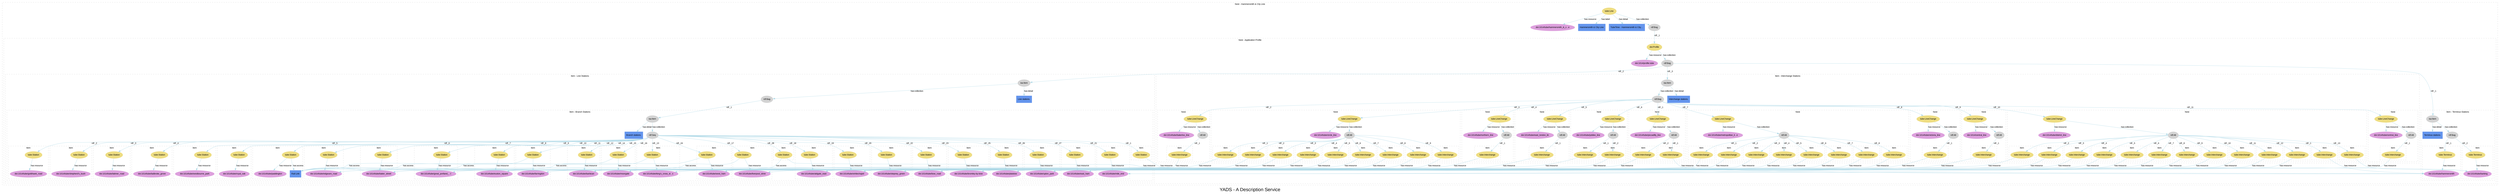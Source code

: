 
digraph yads { 



graph [

  fontname=arial, fontsize=24

  label="YADS - A Description Service"

];

node [

  fontname=arial, fontsize=11, fontcolor=black,

  style=filled, color=cornflowerblue,

];

edge [

  fontname=arial, fontsize=11, fontcolor=black,

  style=filled, color=lightblue,

];

rankdir=TB;



subgraph cluster_1 {



  style=dashed; color=lightgrey;

  fontname=arial; fontsize=11;

  fontcolor="black"; label="Nest - Hammersmith &amp; City Line";



  ":_1" [label="tube:Line", color=lightgoldenrod];

  ":_1" -> "doi:1014/tube/hammersmith_&amp;_c...e" [label="has:resource", URL="http://www2.elsevier.co.uk/~tony/1014/yads-schema-2002-04-03#resource"];



  ":_1" -> "node_2" [label="has:label", URL="http://www2.elsevier.co.uk/~tony/1014/yads-schema-2002-04-03#label"];

  ":_1" -> "node_3" [label="has:detail", URL="http://www2.elsevier.co.uk/~tony/1014/yads-schema-2002-04-03#detail"];

  ":_1" -> ":_2" [label="has:collection", URL="http://www2.elsevier.co.uk/~tony/1014/yads-schema-2002-04-03#collection"];

  ":_2" [label="rdf:Bag", color=lightgrey];

  "doi:1014/tube/hammersmith_&amp;_c...e" [color=plum, URL="http://dx.doi.org/1014/tube/hammersmith_&amp;_city_line"];

  "node_2" [shape=box, label="Hammersmith &amp; City Line"];

  "node_3" [shape=box, label="TubeTime - Hammersmith &amp; City...."];

  ":_2" [label="rdf:Bag", color=lightgrey, URL="http://www.w3.org/1999/02/22-rdf-syntax-ns#Bag"];

  ":_2" -> ":_3" [label="rdf:_1", URL="http://www.w3.org/1999/02/22-rdf-syntax-ns#_1"];

":_3" [label="isa:Nest"]



subgraph cluster_3 {



  style=dashed; color=lightgrey;

  fontname=arial; fontsize=11;

  fontcolor="black"; label="Nest - Application Profile";



  ":_3" [label="doi:Profile", color=lightgoldenrod];

  ":_3" -> "doi:1014/profile.tube" [label="has:resource", URL="http://www2.elsevier.co.uk/~tony/1014/yads-schema-2002-04-03#resource"];



  ":_3" -> ":_4" [label="has:collection", URL="http://www2.elsevier.co.uk/~tony/1014/yads-schema-2002-04-03#collection"];

  ":_4" [label="rdf:Bag", color=lightgrey];

  "doi:1014/profile.tube" [color=plum, URL="http://dx.doi.org/1014/profile.tube"];

  ":_4" [label="rdf:Bag", color=lightgrey, URL="http://www.w3.org/1999/02/22-rdf-syntax-ns#Bag"];

  ":_4" -> ":_5" [label="rdf:_1", URL="http://www.w3.org/1999/02/22-rdf-syntax-ns#_1"];

":_5" [label="isa:Item"]

  ":_4" -> ":_9" [label="rdf:_2", URL="http://www.w3.org/1999/02/22-rdf-syntax-ns#_2"];

":_9" [label="isa:Item"]

  ":_4" -> ":_41" [label="rdf:_3", URL="http://www.w3.org/1999/02/22-rdf-syntax-ns#_3"];

":_41" [label="isa:Item"]



subgraph cluster_5 {



  style=dashed; color=lightgrey;

  fontname=arial; fontsize=11;

  fontcolor="black"; label="Item - Terminus Stations";



  ":_5" [label="isa:Item", color=lightgrey, URL="http://www2.elsevier.co.uk/~tony/1014/yads-schema-2002-04-03#Item"];

  ":_5" -> "node_5" [label="has:detail", URL="http://www2.elsevier.co.uk/~tony/1014/yads-schema-2002-04-03#detail"];

  ":_5" -> ":_6" [label="has:collection", URL="http://www2.elsevier.co.uk/~tony/1014/yads-schema-2002-04-03#collection"];

  ":_6" [label="rdf:Bag", color=lightgrey];

  "node_5" [shape=box, label="Terminus stations."];

  ":_6" [label="rdf:Bag", color=lightgrey, URL="http://www.w3.org/1999/02/22-rdf-syntax-ns#Bag"];

  ":_6" -> ":_7" [label="rdf:_1", URL="http://www.w3.org/1999/02/22-rdf-syntax-ns#_1"];

":_7" [label="isa:Item"]

  ":_6" -> ":_8" [label="rdf:_2", URL="http://www.w3.org/1999/02/22-rdf-syntax-ns#_2"];

":_8" [label="isa:Item"]



subgraph cluster_7 {



  style=dashed; color=lightgrey;

  fontname=arial; fontsize=11;

  fontcolor="black"; label="Item";



  ":_7" [label="tube:Terminus", color=lightgoldenrod];

  ":_7" -> "doi:1014/tube/hammersmith" [label="has:resource", URL="http://www2.elsevier.co.uk/~tony/1014/yads-schema-2002-04-03#resource"];



  "doi:1014/tube/hammersmith" [color=plum, URL="http://dx.doi.org/1014/tube/hammersmith"];

}



subgraph cluster_8 {



  style=dashed; color=lightgrey;

  fontname=arial; fontsize=11;

  fontcolor="black"; label="Item";



  ":_8" [label="tube:Terminus", color=lightgoldenrod];

  ":_8" -> "doi:1014/tube/barking" [label="has:resource", URL="http://www2.elsevier.co.uk/~tony/1014/yads-schema-2002-04-03#resource"];



  "doi:1014/tube/barking" [color=plum, URL="http://dx.doi.org/1014/tube/barking"];

}



}



subgraph cluster_9 {



  style=dashed; color=lightgrey;

  fontname=arial; fontsize=11;

  fontcolor="black"; label="Item - Line Stations";



  ":_9" [label="isa:Item", color=lightgrey, URL="http://www2.elsevier.co.uk/~tony/1014/yads-schema-2002-04-03#Item"];

  ":_9" -> "node_8" [label="has:detail", URL="http://www2.elsevier.co.uk/~tony/1014/yads-schema-2002-04-03#detail"];

  ":_9" -> ":_10" [label="has:collection", URL="http://www2.elsevier.co.uk/~tony/1014/yads-schema-2002-04-03#collection"];

  ":_10" [label="rdf:Bag", color=lightgrey];

  "node_8" [shape=box, label="Line stations."];

  ":_10" [label="rdf:Bag", color=lightgrey, URL="http://www.w3.org/1999/02/22-rdf-syntax-ns#Bag"];

  ":_10" -> ":_11" [label="rdf:_1", URL="http://www.w3.org/1999/02/22-rdf-syntax-ns#_1"];

":_11" [label="isa:Item"]



subgraph cluster_11 {



  style=dashed; color=lightgrey;

  fontname=arial; fontsize=11;

  fontcolor="black"; label="Item - Branch Stations";



  ":_11" [label="isa:Item", color=lightgrey, URL="http://www2.elsevier.co.uk/~tony/1014/yads-schema-2002-04-03#Item"];

  ":_11" -> "node_9" [label="has:detail", URL="http://www2.elsevier.co.uk/~tony/1014/yads-schema-2002-04-03#detail"];

  ":_11" -> ":_12" [label="has:collection", URL="http://www2.elsevier.co.uk/~tony/1014/yads-schema-2002-04-03#collection"];

  ":_12" [label="rdf:Seq", color=lightgrey];

  "node_9" [shape=box, label="Branch stations."];

  ":_12" [label="rdf:Seq", color=lightgrey, URL="http://www.w3.org/1999/02/22-rdf-syntax-ns#Seq"];

  ":_12" -> ":_13" [label="rdf:_1", URL="http://www.w3.org/1999/02/22-rdf-syntax-ns#_1"];

":_13" [label="isa:Item"]

  ":_12" -> ":_14" [label="rdf:_2", URL="http://www.w3.org/1999/02/22-rdf-syntax-ns#_2"];

":_14" [label="isa:Item"]

  ":_12" -> ":_15" [label="rdf:_3", URL="http://www.w3.org/1999/02/22-rdf-syntax-ns#_3"];

":_15" [label="isa:Item"]

  ":_12" -> ":_16" [label="rdf:_4", URL="http://www.w3.org/1999/02/22-rdf-syntax-ns#_4"];

":_16" [label="isa:Item"]

  ":_12" -> ":_17" [label="rdf:_5", URL="http://www.w3.org/1999/02/22-rdf-syntax-ns#_5"];

":_17" [label="isa:Item"]

  ":_12" -> ":_18" [label="rdf:_6", URL="http://www.w3.org/1999/02/22-rdf-syntax-ns#_6"];

":_18" [label="isa:Item"]

  ":_12" -> ":_19" [label="rdf:_7", URL="http://www.w3.org/1999/02/22-rdf-syntax-ns#_7"];

":_19" [label="isa:Item"]

  ":_12" -> ":_20" [label="rdf:_8", URL="http://www.w3.org/1999/02/22-rdf-syntax-ns#_8"];

":_20" [label="isa:Item"]

  ":_12" -> ":_21" [label="rdf:_9", URL="http://www.w3.org/1999/02/22-rdf-syntax-ns#_9"];

":_21" [label="isa:Item"]

  ":_12" -> ":_22" [label="rdf:_10", URL="http://www.w3.org/1999/02/22-rdf-syntax-ns#_10"];

":_22" [label="isa:Item"]

  ":_12" -> ":_23" [label="rdf:_11", URL="http://www.w3.org/1999/02/22-rdf-syntax-ns#_11"];

":_23" [label="isa:Item"]

  ":_12" -> ":_24" [label="rdf:_12", URL="http://www.w3.org/1999/02/22-rdf-syntax-ns#_12"];

":_24" [label="isa:Item"]

  ":_12" -> ":_25" [label="rdf:_13", URL="http://www.w3.org/1999/02/22-rdf-syntax-ns#_13"];

":_25" [label="isa:Item"]

  ":_12" -> ":_26" [label="rdf:_14", URL="http://www.w3.org/1999/02/22-rdf-syntax-ns#_14"];

":_26" [label="isa:Item"]

  ":_12" -> ":_27" [label="rdf:_15", URL="http://www.w3.org/1999/02/22-rdf-syntax-ns#_15"];

":_27" [label="isa:Item"]

  ":_12" -> ":_28" [label="rdf:_16", URL="http://www.w3.org/1999/02/22-rdf-syntax-ns#_16"];

":_28" [label="isa:Item"]

  ":_12" -> ":_29" [label="rdf:_17", URL="http://www.w3.org/1999/02/22-rdf-syntax-ns#_17"];

":_29" [label="isa:Item"]

  ":_12" -> ":_30" [label="rdf:_18", URL="http://www.w3.org/1999/02/22-rdf-syntax-ns#_18"];

":_30" [label="isa:Item"]

  ":_12" -> ":_31" [label="rdf:_19", URL="http://www.w3.org/1999/02/22-rdf-syntax-ns#_19"];

":_31" [label="isa:Item"]

  ":_12" -> ":_32" [label="rdf:_20", URL="http://www.w3.org/1999/02/22-rdf-syntax-ns#_20"];

":_32" [label="isa:Item"]

  ":_12" -> ":_33" [label="rdf:_21", URL="http://www.w3.org/1999/02/22-rdf-syntax-ns#_21"];

":_33" [label="isa:Item"]

  ":_12" -> ":_34" [label="rdf:_22", URL="http://www.w3.org/1999/02/22-rdf-syntax-ns#_22"];

":_34" [label="isa:Item"]

  ":_12" -> ":_35" [label="rdf:_23", URL="http://www.w3.org/1999/02/22-rdf-syntax-ns#_23"];

":_35" [label="isa:Item"]

  ":_12" -> ":_36" [label="rdf:_24", URL="http://www.w3.org/1999/02/22-rdf-syntax-ns#_24"];

":_36" [label="isa:Item"]

  ":_12" -> ":_37" [label="rdf:_25", URL="http://www.w3.org/1999/02/22-rdf-syntax-ns#_25"];

":_37" [label="isa:Item"]

  ":_12" -> ":_38" [label="rdf:_26", URL="http://www.w3.org/1999/02/22-rdf-syntax-ns#_26"];

":_38" [label="isa:Item"]

  ":_12" -> ":_39" [label="rdf:_27", URL="http://www.w3.org/1999/02/22-rdf-syntax-ns#_27"];

":_39" [label="isa:Item"]

  ":_12" -> ":_40" [label="rdf:_28", URL="http://www.w3.org/1999/02/22-rdf-syntax-ns#_28"];

":_40" [label="isa:Item"]



subgraph cluster_13 {



  style=dashed; color=lightgrey;

  fontname=arial; fontsize=11;

  fontcolor="black"; label="Item";



  ":_13" [label="tube:Station", color=lightgoldenrod];

  ":_13" -> "doi:1014/tube/hammersmith" [label="has:resource", URL="http://www2.elsevier.co.uk/~tony/1014/yads-schema-2002-04-03#resource"];



  "doi:1014/tube/hammersmith" [color=plum, URL="http://dx.doi.org/1014/tube/hammersmith"];

}



subgraph cluster_14 {



  style=dashed; color=lightgrey;

  fontname=arial; fontsize=11;

  fontcolor="black"; label="Item";



  ":_14" [label="tube:Station", color=lightgoldenrod];

  ":_14" -> "doi:1014/tube/goldhawk_road" [label="has:resource", URL="http://www2.elsevier.co.uk/~tony/1014/yads-schema-2002-04-03#resource"];



  "doi:1014/tube/goldhawk_road" [color=plum, URL="http://dx.doi.org/1014/tube/goldhawk_road"];

}



subgraph cluster_15 {



  style=dashed; color=lightgrey;

  fontname=arial; fontsize=11;

  fontcolor="black"; label="Item";



  ":_15" [label="tube:Station", color=lightgoldenrod];

  ":_15" -> "doi:1014/tube/shepherd's_bush" [label="has:resource", URL="http://www2.elsevier.co.uk/~tony/1014/yads-schema-2002-04-03#resource"];



  "doi:1014/tube/shepherd's_bush" [color=plum, URL="http://dx.doi.org/1014/tube/shepherd's_bush"];

}



subgraph cluster_16 {



  style=dashed; color=lightgrey;

  fontname=arial; fontsize=11;

  fontcolor="black"; label="Item";



  ":_16" [label="tube:Station", color=lightgoldenrod];

  ":_16" -> "doi:1014/tube/latimer_road" [label="has:resource", URL="http://www2.elsevier.co.uk/~tony/1014/yads-schema-2002-04-03#resource"];



  "doi:1014/tube/latimer_road" [color=plum, URL="http://dx.doi.org/1014/tube/latimer_road"];

}



subgraph cluster_17 {



  style=dashed; color=lightgrey;

  fontname=arial; fontsize=11;

  fontcolor="black"; label="Item";



  ":_17" [label="tube:Station", color=lightgoldenrod];

  ":_17" -> "doi:1014/tube/ladbroke_grove" [label="has:resource", URL="http://www2.elsevier.co.uk/~tony/1014/yads-schema-2002-04-03#resource"];



  "doi:1014/tube/ladbroke_grove" [color=plum, URL="http://dx.doi.org/1014/tube/ladbroke_grove"];

}



subgraph cluster_18 {



  style=dashed; color=lightgrey;

  fontname=arial; fontsize=11;

  fontcolor="black"; label="Item";



  ":_18" [label="tube:Station", color=lightgoldenrod];

  ":_18" -> "doi:1014/tube/westbourne_park" [label="has:resource", URL="http://www2.elsevier.co.uk/~tony/1014/yads-schema-2002-04-03#resource"];



  "doi:1014/tube/westbourne_park" [color=plum, URL="http://dx.doi.org/1014/tube/westbourne_park"];

}



subgraph cluster_19 {



  style=dashed; color=lightgrey;

  fontname=arial; fontsize=11;

  fontcolor="black"; label="Item";



  ":_19" [label="tube:Station", color=lightgoldenrod];

  ":_19" -> "doi:1014/tube/royal_oak" [label="has:resource", URL="http://www2.elsevier.co.uk/~tony/1014/yads-schema-2002-04-03#resource"];



  "doi:1014/tube/royal_oak" [color=plum, URL="http://dx.doi.org/1014/tube/royal_oak"];

}



subgraph cluster_20 {



  style=dashed; color=lightgrey;

  fontname=arial; fontsize=11;

  fontcolor="black"; label="Item";



  ":_20" [label="tube:Station", color=lightgoldenrod];

  ":_20" -> "doi:1014/tube/paddington" [label="has:resource", URL="http://www2.elsevier.co.uk/~tony/1014/yads-schema-2002-04-03#resource"];



  ":_20" -> "node_18242629313944" [label="has:access", URL="http://www2.elsevier.co.uk/~tony/1014/yads-schema-2002-04-03#access"];

  "doi:1014/tube/paddington" [color=plum, URL="http://dx.doi.org/1014/tube/paddington"];

  "node_18242629313944" [shape=box, label="Rail Link"];

}



subgraph cluster_21 {



  style=dashed; color=lightgrey;

  fontname=arial; fontsize=11;

  fontcolor="black"; label="Item";



  ":_21" [label="tube:Station", color=lightgoldenrod];

  ":_21" -> "doi:1014/tube/edgware_road" [label="has:resource", URL="http://www2.elsevier.co.uk/~tony/1014/yads-schema-2002-04-03#resource"];



  "doi:1014/tube/edgware_road" [color=plum, URL="http://dx.doi.org/1014/tube/edgware_road"];

}



subgraph cluster_22 {



  style=dashed; color=lightgrey;

  fontname=arial; fontsize=11;

  fontcolor="black"; label="Item";



  ":_22" [label="tube:Station", color=lightgoldenrod];

  ":_22" -> "doi:1014/tube/baker_street" [label="has:resource", URL="http://www2.elsevier.co.uk/~tony/1014/yads-schema-2002-04-03#resource"];



  "doi:1014/tube/baker_street" [color=plum, URL="http://dx.doi.org/1014/tube/baker_street"];

}



subgraph cluster_23 {



  style=dashed; color=lightgrey;

  fontname=arial; fontsize=11;

  fontcolor="black"; label="Item";



  ":_23" [label="tube:Station", color=lightgoldenrod];

  ":_23" -> "doi:1014/tube/great_portland_...t" [label="has:resource", URL="http://www2.elsevier.co.uk/~tony/1014/yads-schema-2002-04-03#resource"];



  "doi:1014/tube/great_portland_...t" [color=plum, URL="http://dx.doi.org/1014/tube/great_portland_street"];

}



subgraph cluster_24 {



  style=dashed; color=lightgrey;

  fontname=arial; fontsize=11;

  fontcolor="black"; label="Item";



  ":_24" [label="tube:Station", color=lightgoldenrod];

  ":_24" -> "doi:1014/tube/euston_square" [label="has:resource", URL="http://www2.elsevier.co.uk/~tony/1014/yads-schema-2002-04-03#resource"];



  "doi:1014/tube/euston_square" [color=plum, URL="http://dx.doi.org/1014/tube/euston_square"];

}



subgraph cluster_25 {



  style=dashed; color=lightgrey;

  fontname=arial; fontsize=11;

  fontcolor="black"; label="Item";



  ":_25" [label="tube:Station", color=lightgoldenrod];

  ":_25" -> "doi:1014/tube/king's_cross_st...s" [label="has:resource", URL="http://www2.elsevier.co.uk/~tony/1014/yads-schema-2002-04-03#resource"];



  ":_25" -> "node_18242629313944" [label="has:access", URL="http://www2.elsevier.co.uk/~tony/1014/yads-schema-2002-04-03#access"];

  "doi:1014/tube/king's_cross_st...s" [color=plum, URL="http://dx.doi.org/1014/tube/king's_cross_st._pancras"];

  "node_18242629313944" [shape=box, label="Rail Link"];

}



subgraph cluster_26 {



  style=dashed; color=lightgrey;

  fontname=arial; fontsize=11;

  fontcolor="black"; label="Item";



  ":_26" [label="tube:Station", color=lightgoldenrod];

  ":_26" -> "doi:1014/tube/farringdon" [label="has:resource", URL="http://www2.elsevier.co.uk/~tony/1014/yads-schema-2002-04-03#resource"];



  ":_26" -> "node_18242629313944" [label="has:access", URL="http://www2.elsevier.co.uk/~tony/1014/yads-schema-2002-04-03#access"];

  "doi:1014/tube/farringdon" [color=plum, URL="http://dx.doi.org/1014/tube/farringdon"];

  "node_18242629313944" [shape=box, label="Rail Link"];

}



subgraph cluster_27 {



  style=dashed; color=lightgrey;

  fontname=arial; fontsize=11;

  fontcolor="black"; label="Item";



  ":_27" [label="tube:Station", color=lightgoldenrod];

  ":_27" -> "doi:1014/tube/barbican" [label="has:resource", URL="http://www2.elsevier.co.uk/~tony/1014/yads-schema-2002-04-03#resource"];



  "doi:1014/tube/barbican" [color=plum, URL="http://dx.doi.org/1014/tube/barbican"];

}



subgraph cluster_28 {



  style=dashed; color=lightgrey;

  fontname=arial; fontsize=11;

  fontcolor="black"; label="Item";



  ":_28" [label="tube:Station", color=lightgoldenrod];

  ":_28" -> "doi:1014/tube/moorgate" [label="has:resource", URL="http://www2.elsevier.co.uk/~tony/1014/yads-schema-2002-04-03#resource"];



  ":_28" -> "node_18242629313944" [label="has:access", URL="http://www2.elsevier.co.uk/~tony/1014/yads-schema-2002-04-03#access"];

  "doi:1014/tube/moorgate" [color=plum, URL="http://dx.doi.org/1014/tube/moorgate"];

  "node_18242629313944" [shape=box, label="Rail Link"];

}



subgraph cluster_29 {



  style=dashed; color=lightgrey;

  fontname=arial; fontsize=11;

  fontcolor="black"; label="Item";



  ":_29" [label="tube:Station", color=lightgoldenrod];

  ":_29" -> "doi:1014/tube/liverpool_stree" [label="has:resource", URL="http://www2.elsevier.co.uk/~tony/1014/yads-schema-2002-04-03#resource"];



  ":_29" -> "node_18242629313944" [label="has:access", URL="http://www2.elsevier.co.uk/~tony/1014/yads-schema-2002-04-03#access"];

  "doi:1014/tube/liverpool_stree" [color=plum, URL="http://dx.doi.org/1014/tube/liverpool_street"];

  "node_18242629313944" [shape=box, label="Rail Link"];

}



subgraph cluster_30 {



  style=dashed; color=lightgrey;

  fontname=arial; fontsize=11;

  fontcolor="black"; label="Item";



  ":_30" [label="tube:Station", color=lightgoldenrod];

  ":_30" -> "doi:1014/tube/aldgate_east" [label="has:resource", URL="http://www2.elsevier.co.uk/~tony/1014/yads-schema-2002-04-03#resource"];



  "doi:1014/tube/aldgate_east" [color=plum, URL="http://dx.doi.org/1014/tube/aldgate_east"];

}



subgraph cluster_31 {



  style=dashed; color=lightgrey;

  fontname=arial; fontsize=11;

  fontcolor="black"; label="Item";



  ":_31" [label="tube:Station", color=lightgoldenrod];

  ":_31" -> "doi:1014/tube/whitechapel" [label="has:resource", URL="http://www2.elsevier.co.uk/~tony/1014/yads-schema-2002-04-03#resource"];



  "doi:1014/tube/whitechapel" [color=plum, URL="http://dx.doi.org/1014/tube/whitechapel"];

}



subgraph cluster_32 {



  style=dashed; color=lightgrey;

  fontname=arial; fontsize=11;

  fontcolor="black"; label="Item";



  ":_32" [label="tube:Station", color=lightgoldenrod];

  ":_32" -> "doi:1014/tube/stepney_green" [label="has:resource", URL="http://www2.elsevier.co.uk/~tony/1014/yads-schema-2002-04-03#resource"];



  "doi:1014/tube/stepney_green" [color=plum, URL="http://dx.doi.org/1014/tube/stepney_green"];

}



subgraph cluster_33 {



  style=dashed; color=lightgrey;

  fontname=arial; fontsize=11;

  fontcolor="black"; label="Item";



  ":_33" [label="tube:Station", color=lightgoldenrod];

  ":_33" -> "doi:1014/tube/mile_end" [label="has:resource", URL="http://www2.elsevier.co.uk/~tony/1014/yads-schema-2002-04-03#resource"];



  "doi:1014/tube/mile_end" [color=plum, URL="http://dx.doi.org/1014/tube/mile_end"];

}



subgraph cluster_34 {



  style=dashed; color=lightgrey;

  fontname=arial; fontsize=11;

  fontcolor="black"; label="Item";



  ":_34" [label="tube:Station", color=lightgoldenrod];

  ":_34" -> "doi:1014/tube/bow_road" [label="has:resource", URL="http://www2.elsevier.co.uk/~tony/1014/yads-schema-2002-04-03#resource"];



  "doi:1014/tube/bow_road" [color=plum, URL="http://dx.doi.org/1014/tube/bow_road"];

}



subgraph cluster_35 {



  style=dashed; color=lightgrey;

  fontname=arial; fontsize=11;

  fontcolor="black"; label="Item";



  ":_35" [label="tube:Station", color=lightgoldenrod];

  ":_35" -> "doi:1014/tube/bromley-by-bow" [label="has:resource", URL="http://www2.elsevier.co.uk/~tony/1014/yads-schema-2002-04-03#resource"];



  "doi:1014/tube/bromley-by-bow" [color=plum, URL="http://dx.doi.org/1014/tube/bromley-by-bow"];

}



subgraph cluster_36 {



  style=dashed; color=lightgrey;

  fontname=arial; fontsize=11;

  fontcolor="black"; label="Item";



  ":_36" [label="tube:Station", color=lightgoldenrod];

  ":_36" -> "doi:1014/tube/west_ham" [label="has:resource", URL="http://www2.elsevier.co.uk/~tony/1014/yads-schema-2002-04-03#resource"];



  ":_36" -> "node_18242629313944" [label="has:access", URL="http://www2.elsevier.co.uk/~tony/1014/yads-schema-2002-04-03#access"];

  "doi:1014/tube/west_ham" [color=plum, URL="http://dx.doi.org/1014/tube/west_ham"];

  "node_18242629313944" [shape=box, label="Rail Link"];

}



subgraph cluster_37 {



  style=dashed; color=lightgrey;

  fontname=arial; fontsize=11;

  fontcolor="black"; label="Item";



  ":_37" [label="tube:Station", color=lightgoldenrod];

  ":_37" -> "doi:1014/tube/plaistow" [label="has:resource", URL="http://www2.elsevier.co.uk/~tony/1014/yads-schema-2002-04-03#resource"];



  "doi:1014/tube/plaistow" [color=plum, URL="http://dx.doi.org/1014/tube/plaistow"];

}



subgraph cluster_38 {



  style=dashed; color=lightgrey;

  fontname=arial; fontsize=11;

  fontcolor="black"; label="Item";



  ":_38" [label="tube:Station", color=lightgoldenrod];

  ":_38" -> "doi:1014/tube/upton_park" [label="has:resource", URL="http://www2.elsevier.co.uk/~tony/1014/yads-schema-2002-04-03#resource"];



  "doi:1014/tube/upton_park" [color=plum, URL="http://dx.doi.org/1014/tube/upton_park"];

}



subgraph cluster_39 {



  style=dashed; color=lightgrey;

  fontname=arial; fontsize=11;

  fontcolor="black"; label="Item";



  ":_39" [label="tube:Station", color=lightgoldenrod];

  ":_39" -> "doi:1014/tube/east_ham" [label="has:resource", URL="http://www2.elsevier.co.uk/~tony/1014/yads-schema-2002-04-03#resource"];



  "doi:1014/tube/east_ham" [color=plum, URL="http://dx.doi.org/1014/tube/east_ham"];

}



subgraph cluster_40 {



  style=dashed; color=lightgrey;

  fontname=arial; fontsize=11;

  fontcolor="black"; label="Item";



  ":_40" [label="tube:Station", color=lightgoldenrod];

  ":_40" -> "doi:1014/tube/barking" [label="has:resource", URL="http://www2.elsevier.co.uk/~tony/1014/yads-schema-2002-04-03#resource"];



  ":_40" -> "node_18242629313944" [label="has:access", URL="http://www2.elsevier.co.uk/~tony/1014/yads-schema-2002-04-03#access"];

  "doi:1014/tube/barking" [color=plum, URL="http://dx.doi.org/1014/tube/barking"];

  "node_18242629313944" [shape=box, label="Rail Link"];

}



}



}


subgraph cluster_41 {



  style=dashed; color=lightgrey;

  fontname=arial; fontsize=11;

  fontcolor="black"; label="Item - Interchange Stations";



  ":_41" [label="isa:Item", color=lightgrey, URL="http://www2.elsevier.co.uk/~tony/1014/yads-schema-2002-04-03#Item"];

  ":_41" -> "node_45" [label="has:detail", URL="http://www2.elsevier.co.uk/~tony/1014/yads-schema-2002-04-03#detail"];

  ":_41" -> ":_42" [label="has:collection", URL="http://www2.elsevier.co.uk/~tony/1014/yads-schema-2002-04-03#collection"];

  ":_42" [label="rdf:Bag", color=lightgrey];

  "node_45" [shape=box, label="Interchange stations."];

  ":_42" [label="rdf:Bag", color=lightgrey, URL="http://www.w3.org/1999/02/22-rdf-syntax-ns#Bag"];

  ":_42" -> ":_43" [label="rdf:_1", URL="http://www.w3.org/1999/02/22-rdf-syntax-ns#_1"];

":_43" [label="isa:Nest"]

  ":_42" -> ":_47" [label="rdf:_2", URL="http://www.w3.org/1999/02/22-rdf-syntax-ns#_2"];

":_47" [label="isa:Nest"]

  ":_42" -> ":_50" [label="rdf:_3", URL="http://www.w3.org/1999/02/22-rdf-syntax-ns#_3"];

":_50" [label="isa:Nest"]

  ":_42" -> ":_61" [label="rdf:_4", URL="http://www.w3.org/1999/02/22-rdf-syntax-ns#_4"];

":_61" [label="isa:Nest"]

  ":_42" -> ":_64" [label="rdf:_5", URL="http://www.w3.org/1999/02/22-rdf-syntax-ns#_5"];

":_64" [label="isa:Nest"]

  ":_42" -> ":_67" [label="rdf:_6", URL="http://www.w3.org/1999/02/22-rdf-syntax-ns#_6"];

":_67" [label="isa:Nest"]

  ":_42" -> ":_71" [label="rdf:_7", URL="http://www.w3.org/1999/02/22-rdf-syntax-ns#_7"];

":_71" [label="isa:Nest"]

  ":_42" -> ":_81" [label="rdf:_8", URL="http://www.w3.org/1999/02/22-rdf-syntax-ns#_8"];

":_81" [label="isa:Nest"]

  ":_42" -> ":_84" [label="rdf:_9", URL="http://www.w3.org/1999/02/22-rdf-syntax-ns#_9"];

":_84" [label="isa:Nest"]

  ":_42" -> ":_87" [label="rdf:_10", URL="http://www.w3.org/1999/02/22-rdf-syntax-ns#_10"];

":_87" [label="isa:Nest"]

  ":_42" -> ":_102" [label="rdf:_11", URL="http://www.w3.org/1999/02/22-rdf-syntax-ns#_11"];

":_102" [label="isa:Nest"]



subgraph cluster_43 {



  style=dashed; color=lightgrey;

  fontname=arial; fontsize=11;

  fontcolor="black"; label="Nest";



  ":_43" [label="tube:LineChange", color=lightgoldenrod];

  ":_43" -> "doi:1014/tube/piccadilly_line" [label="has:resource", URL="http://www2.elsevier.co.uk/~tony/1014/yads-schema-2002-04-03#resource"];

  ":_43" -> ":_44" [label="has:collection", URL="http://www2.elsevier.co.uk/~tony/1014/yads-schema-2002-04-03#collection"];

  ":_44" [label="rdf:Alt", color=lightgrey];



  "doi:1014/tube/piccadilly_line" [color=plum, URL="http://dx.doi.org/1014/tube/piccadilly_line"];

  ":_44" [label="rdf:Alt", color=lightgrey, URL="http://www.w3.org/1999/02/22-rdf-syntax-ns#Alt"];

  ":_44" -> ":_45" [label="rdf:_1", URL="http://www.w3.org/1999/02/22-rdf-syntax-ns#_1"];

":_45" [label="isa:Item"]

  ":_44" -> ":_46" [label="rdf:_2", URL="http://www.w3.org/1999/02/22-rdf-syntax-ns#_2"];

":_46" [label="isa:Item"]



subgraph cluster_45 {



  style=dashed; color=lightgrey;

  fontname=arial; fontsize=11;

  fontcolor="black"; label="Item";



  ":_45" [label="tube:Interchange", color=lightgoldenrod];

  ":_45" -> "doi:1014/tube/hammersmith" [label="has:resource", URL="http://www2.elsevier.co.uk/~tony/1014/yads-schema-2002-04-03#resource"];



  "doi:1014/tube/hammersmith" [color=plum, URL="http://dx.doi.org/1014/tube/hammersmith"];

}



subgraph cluster_46 {



  style=dashed; color=lightgrey;

  fontname=arial; fontsize=11;

  fontcolor="black"; label="Item";



  ":_46" [label="tube:Interchange", color=lightgoldenrod];

  ":_46" -> "doi:1014/tube/king's_cross_st...s" [label="has:resource", URL="http://www2.elsevier.co.uk/~tony/1014/yads-schema-2002-04-03#resource"];



  "doi:1014/tube/king's_cross_st...s" [color=plum, URL="http://dx.doi.org/1014/tube/king's_cross_st._pancras"];

}



}



subgraph cluster_47 {



  style=dashed; color=lightgrey;

  fontname=arial; fontsize=11;

  fontcolor="black"; label="Nest";



  ":_47" [label="tube:LineChange", color=lightgoldenrod];

  ":_47" -> "doi:1014/tube/bakerloo_line" [label="has:resource", URL="http://www2.elsevier.co.uk/~tony/1014/yads-schema-2002-04-03#resource"];

  ":_47" -> ":_48" [label="has:collection", URL="http://www2.elsevier.co.uk/~tony/1014/yads-schema-2002-04-03#collection"];

  ":_48" [label="rdf:Alt", color=lightgrey];



  "doi:1014/tube/bakerloo_line" [color=plum, URL="http://dx.doi.org/1014/tube/bakerloo_line"];

  ":_48" [label="rdf:Alt", color=lightgrey, URL="http://www.w3.org/1999/02/22-rdf-syntax-ns#Alt"];

  ":_48" -> ":_49" [label="rdf:_1", URL="http://www.w3.org/1999/02/22-rdf-syntax-ns#_1"];

":_49" [label="isa:Item"]



subgraph cluster_49 {



  style=dashed; color=lightgrey;

  fontname=arial; fontsize=11;

  fontcolor="black"; label="Item";



  ":_49" [label="tube:Interchange", color=lightgoldenrod];

  ":_49" -> "doi:1014/tube/baker_street" [label="has:resource", URL="http://www2.elsevier.co.uk/~tony/1014/yads-schema-2002-04-03#resource"];



  "doi:1014/tube/baker_street" [color=plum, URL="http://dx.doi.org/1014/tube/baker_street"];

}



}



subgraph cluster_50 {



  style=dashed; color=lightgrey;

  fontname=arial; fontsize=11;

  fontcolor="black"; label="Nest";



  ":_50" [label="tube:LineChange", color=lightgoldenrod];

  ":_50" -> "doi:1014/tube/circle_line" [label="has:resource", URL="http://www2.elsevier.co.uk/~tony/1014/yads-schema-2002-04-03#resource"];

  ":_50" -> ":_51" [label="has:collection", URL="http://www2.elsevier.co.uk/~tony/1014/yads-schema-2002-04-03#collection"];

  ":_51" [label="rdf:Alt", color=lightgrey];



  "doi:1014/tube/circle_line" [color=plum, URL="http://dx.doi.org/1014/tube/circle_line"];

  ":_51" [label="rdf:Alt", color=lightgrey, URL="http://www.w3.org/1999/02/22-rdf-syntax-ns#Alt"];

  ":_51" -> ":_52" [label="rdf:_1", URL="http://www.w3.org/1999/02/22-rdf-syntax-ns#_1"];

":_52" [label="isa:Item"]

  ":_51" -> ":_53" [label="rdf:_2", URL="http://www.w3.org/1999/02/22-rdf-syntax-ns#_2"];

":_53" [label="isa:Item"]

  ":_51" -> ":_54" [label="rdf:_3", URL="http://www.w3.org/1999/02/22-rdf-syntax-ns#_3"];

":_54" [label="isa:Item"]

  ":_51" -> ":_55" [label="rdf:_4", URL="http://www.w3.org/1999/02/22-rdf-syntax-ns#_4"];

":_55" [label="isa:Item"]

  ":_51" -> ":_56" [label="rdf:_5", URL="http://www.w3.org/1999/02/22-rdf-syntax-ns#_5"];

":_56" [label="isa:Item"]

  ":_51" -> ":_57" [label="rdf:_6", URL="http://www.w3.org/1999/02/22-rdf-syntax-ns#_6"];

":_57" [label="isa:Item"]

  ":_51" -> ":_58" [label="rdf:_7", URL="http://www.w3.org/1999/02/22-rdf-syntax-ns#_7"];

":_58" [label="isa:Item"]

  ":_51" -> ":_59" [label="rdf:_8", URL="http://www.w3.org/1999/02/22-rdf-syntax-ns#_8"];

":_59" [label="isa:Item"]

  ":_51" -> ":_60" [label="rdf:_9", URL="http://www.w3.org/1999/02/22-rdf-syntax-ns#_9"];

":_60" [label="isa:Item"]



subgraph cluster_52 {



  style=dashed; color=lightgrey;

  fontname=arial; fontsize=11;

  fontcolor="black"; label="Item";



  ":_52" [label="tube:Interchange", color=lightgoldenrod];

  ":_52" -> "doi:1014/tube/edgware_road" [label="has:resource", URL="http://www2.elsevier.co.uk/~tony/1014/yads-schema-2002-04-03#resource"];



  "doi:1014/tube/edgware_road" [color=plum, URL="http://dx.doi.org/1014/tube/edgware_road"];

}



subgraph cluster_53 {



  style=dashed; color=lightgrey;

  fontname=arial; fontsize=11;

  fontcolor="black"; label="Item";



  ":_53" [label="tube:Interchange", color=lightgoldenrod];

  ":_53" -> "doi:1014/tube/baker_street" [label="has:resource", URL="http://www2.elsevier.co.uk/~tony/1014/yads-schema-2002-04-03#resource"];



  "doi:1014/tube/baker_street" [color=plum, URL="http://dx.doi.org/1014/tube/baker_street"];

}



subgraph cluster_54 {



  style=dashed; color=lightgrey;

  fontname=arial; fontsize=11;

  fontcolor="black"; label="Item";



  ":_54" [label="tube:Interchange", color=lightgoldenrod];

  ":_54" -> "doi:1014/tube/great_portland_...t" [label="has:resource", URL="http://www2.elsevier.co.uk/~tony/1014/yads-schema-2002-04-03#resource"];



  "doi:1014/tube/great_portland_...t" [color=plum, URL="http://dx.doi.org/1014/tube/great_portland_street"];

}



subgraph cluster_55 {



  style=dashed; color=lightgrey;

  fontname=arial; fontsize=11;

  fontcolor="black"; label="Item";



  ":_55" [label="tube:Interchange", color=lightgoldenrod];

  ":_55" -> "doi:1014/tube/euston_square" [label="has:resource", URL="http://www2.elsevier.co.uk/~tony/1014/yads-schema-2002-04-03#resource"];



  "doi:1014/tube/euston_square" [color=plum, URL="http://dx.doi.org/1014/tube/euston_square"];

}



subgraph cluster_56 {



  style=dashed; color=lightgrey;

  fontname=arial; fontsize=11;

  fontcolor="black"; label="Item";



  ":_56" [label="tube:Interchange", color=lightgoldenrod];

  ":_56" -> "doi:1014/tube/king's_cross_st...s" [label="has:resource", URL="http://www2.elsevier.co.uk/~tony/1014/yads-schema-2002-04-03#resource"];



  "doi:1014/tube/king's_cross_st...s" [color=plum, URL="http://dx.doi.org/1014/tube/king's_cross_st._pancras"];

}



subgraph cluster_57 {



  style=dashed; color=lightgrey;

  fontname=arial; fontsize=11;

  fontcolor="black"; label="Item";



  ":_57" [label="tube:Interchange", color=lightgoldenrod];

  ":_57" -> "doi:1014/tube/farringdon" [label="has:resource", URL="http://www2.elsevier.co.uk/~tony/1014/yads-schema-2002-04-03#resource"];



  "doi:1014/tube/farringdon" [color=plum, URL="http://dx.doi.org/1014/tube/farringdon"];

}



subgraph cluster_58 {



  style=dashed; color=lightgrey;

  fontname=arial; fontsize=11;

  fontcolor="black"; label="Item";



  ":_58" [label="tube:Interchange", color=lightgoldenrod];

  ":_58" -> "doi:1014/tube/barbican" [label="has:resource", URL="http://www2.elsevier.co.uk/~tony/1014/yads-schema-2002-04-03#resource"];



  "doi:1014/tube/barbican" [color=plum, URL="http://dx.doi.org/1014/tube/barbican"];

}



subgraph cluster_59 {



  style=dashed; color=lightgrey;

  fontname=arial; fontsize=11;

  fontcolor="black"; label="Item";



  ":_59" [label="tube:Interchange", color=lightgoldenrod];

  ":_59" -> "doi:1014/tube/moorgate" [label="has:resource", URL="http://www2.elsevier.co.uk/~tony/1014/yads-schema-2002-04-03#resource"];



  "doi:1014/tube/moorgate" [color=plum, URL="http://dx.doi.org/1014/tube/moorgate"];

}



subgraph cluster_60 {



  style=dashed; color=lightgrey;

  fontname=arial; fontsize=11;

  fontcolor="black"; label="Item";



  ":_60" [label="tube:Interchange", color=lightgoldenrod];

  ":_60" -> "doi:1014/tube/liverpool_stree" [label="has:resource", URL="http://www2.elsevier.co.uk/~tony/1014/yads-schema-2002-04-03#resource"];



  "doi:1014/tube/liverpool_stree" [color=plum, URL="http://dx.doi.org/1014/tube/liverpool_street"];

}



}



subgraph cluster_61 {



  style=dashed; color=lightgrey;

  fontname=arial; fontsize=11;

  fontcolor="black"; label="Nest";



  ":_61" [label="tube:LineChange", color=lightgoldenrod];

  ":_61" -> "doi:1014/tube/northern_line" [label="has:resource", URL="http://www2.elsevier.co.uk/~tony/1014/yads-schema-2002-04-03#resource"];

  ":_61" -> ":_62" [label="has:collection", URL="http://www2.elsevier.co.uk/~tony/1014/yads-schema-2002-04-03#collection"];

  ":_62" [label="rdf:Alt", color=lightgrey];



  "doi:1014/tube/northern_line" [color=plum, URL="http://dx.doi.org/1014/tube/northern_line"];

  ":_62" [label="rdf:Alt", color=lightgrey, URL="http://www.w3.org/1999/02/22-rdf-syntax-ns#Alt"];

  ":_62" -> ":_63" [label="rdf:_1", URL="http://www.w3.org/1999/02/22-rdf-syntax-ns#_1"];

":_63" [label="isa:Item"]



subgraph cluster_63 {



  style=dashed; color=lightgrey;

  fontname=arial; fontsize=11;

  fontcolor="black"; label="Item";



  ":_63" [label="tube:Interchange", color=lightgoldenrod];

  ":_63" -> "doi:1014/tube/king's_cross_st...s" [label="has:resource", URL="http://www2.elsevier.co.uk/~tony/1014/yads-schema-2002-04-03#resource"];



  "doi:1014/tube/king's_cross_st...s" [color=plum, URL="http://dx.doi.org/1014/tube/king's_cross_st._pancras"];

}



}



subgraph cluster_64 {



  style=dashed; color=lightgrey;

  fontname=arial; fontsize=11;

  fontcolor="black"; label="Nest";



  ":_64" [label="tube:LineChange", color=lightgoldenrod];

  ":_64" -> "doi:1014/tube/east_london_lin" [label="has:resource", URL="http://www2.elsevier.co.uk/~tony/1014/yads-schema-2002-04-03#resource"];

  ":_64" -> ":_65" [label="has:collection", URL="http://www2.elsevier.co.uk/~tony/1014/yads-schema-2002-04-03#collection"];

  ":_65" [label="rdf:Alt", color=lightgrey];



  "doi:1014/tube/east_london_lin" [color=plum, URL="http://dx.doi.org/1014/tube/east_london_line"];

  ":_65" [label="rdf:Alt", color=lightgrey, URL="http://www.w3.org/1999/02/22-rdf-syntax-ns#Alt"];

  ":_65" -> ":_66" [label="rdf:_1", URL="http://www.w3.org/1999/02/22-rdf-syntax-ns#_1"];

":_66" [label="isa:Item"]



subgraph cluster_66 {



  style=dashed; color=lightgrey;

  fontname=arial; fontsize=11;

  fontcolor="black"; label="Item";



  ":_66" [label="tube:Interchange", color=lightgoldenrod];

  ":_66" -> "doi:1014/tube/whitechapel" [label="has:resource", URL="http://www2.elsevier.co.uk/~tony/1014/yads-schema-2002-04-03#resource"];



  "doi:1014/tube/whitechapel" [color=plum, URL="http://dx.doi.org/1014/tube/whitechapel"];

}



}



subgraph cluster_67 {



  style=dashed; color=lightgrey;

  fontname=arial; fontsize=11;

  fontcolor="black"; label="Nest";



  ":_67" [label="tube:LineChange", color=lightgoldenrod];

  ":_67" -> "doi:1014/tube/jubilee_line" [label="has:resource", URL="http://www2.elsevier.co.uk/~tony/1014/yads-schema-2002-04-03#resource"];

  ":_67" -> ":_68" [label="has:collection", URL="http://www2.elsevier.co.uk/~tony/1014/yads-schema-2002-04-03#collection"];

  ":_68" [label="rdf:Alt", color=lightgrey];



  "doi:1014/tube/jubilee_line" [color=plum, URL="http://dx.doi.org/1014/tube/jubilee_line"];

  ":_68" [label="rdf:Alt", color=lightgrey, URL="http://www.w3.org/1999/02/22-rdf-syntax-ns#Alt"];

  ":_68" -> ":_69" [label="rdf:_1", URL="http://www.w3.org/1999/02/22-rdf-syntax-ns#_1"];

":_69" [label="isa:Item"]

  ":_68" -> ":_70" [label="rdf:_2", URL="http://www.w3.org/1999/02/22-rdf-syntax-ns#_2"];

":_70" [label="isa:Item"]



subgraph cluster_69 {



  style=dashed; color=lightgrey;

  fontname=arial; fontsize=11;

  fontcolor="black"; label="Item";



  ":_69" [label="tube:Interchange", color=lightgoldenrod];

  ":_69" -> "doi:1014/tube/baker_street" [label="has:resource", URL="http://www2.elsevier.co.uk/~tony/1014/yads-schema-2002-04-03#resource"];



  "doi:1014/tube/baker_street" [color=plum, URL="http://dx.doi.org/1014/tube/baker_street"];

}



subgraph cluster_70 {



  style=dashed; color=lightgrey;

  fontname=arial; fontsize=11;

  fontcolor="black"; label="Item";



  ":_70" [label="tube:Interchange", color=lightgoldenrod];

  ":_70" -> "doi:1014/tube/west_ham" [label="has:resource", URL="http://www2.elsevier.co.uk/~tony/1014/yads-schema-2002-04-03#resource"];



  "doi:1014/tube/west_ham" [color=plum, URL="http://dx.doi.org/1014/tube/west_ham"];

}



}



subgraph cluster_71 {



  style=dashed; color=lightgrey;

  fontname=arial; fontsize=11;

  fontcolor="black"; label="Nest";



  ":_71" [label="tube:LineChange", color=lightgoldenrod];

  ":_71" -> "doi:1014/tube/metropolitan_li...e" [label="has:resource", URL="http://www2.elsevier.co.uk/~tony/1014/yads-schema-2002-04-03#resource"];

  ":_71" -> ":_72" [label="has:collection", URL="http://www2.elsevier.co.uk/~tony/1014/yads-schema-2002-04-03#collection"];

  ":_72" [label="rdf:Alt", color=lightgrey];



  "doi:1014/tube/metropolitan_li...e" [color=plum, URL="http://dx.doi.org/1014/tube/metropolitan_line"];

  ":_72" [label="rdf:Alt", color=lightgrey, URL="http://www.w3.org/1999/02/22-rdf-syntax-ns#Alt"];

  ":_72" -> ":_73" [label="rdf:_1", URL="http://www.w3.org/1999/02/22-rdf-syntax-ns#_1"];

":_73" [label="isa:Item"]

  ":_72" -> ":_74" [label="rdf:_2", URL="http://www.w3.org/1999/02/22-rdf-syntax-ns#_2"];

":_74" [label="isa:Item"]

  ":_72" -> ":_75" [label="rdf:_3", URL="http://www.w3.org/1999/02/22-rdf-syntax-ns#_3"];

":_75" [label="isa:Item"]

  ":_72" -> ":_76" [label="rdf:_4", URL="http://www.w3.org/1999/02/22-rdf-syntax-ns#_4"];

":_76" [label="isa:Item"]

  ":_72" -> ":_77" [label="rdf:_5", URL="http://www.w3.org/1999/02/22-rdf-syntax-ns#_5"];

":_77" [label="isa:Item"]

  ":_72" -> ":_78" [label="rdf:_6", URL="http://www.w3.org/1999/02/22-rdf-syntax-ns#_6"];

":_78" [label="isa:Item"]

  ":_72" -> ":_79" [label="rdf:_7", URL="http://www.w3.org/1999/02/22-rdf-syntax-ns#_7"];

":_79" [label="isa:Item"]

  ":_72" -> ":_80" [label="rdf:_8", URL="http://www.w3.org/1999/02/22-rdf-syntax-ns#_8"];

":_80" [label="isa:Item"]



subgraph cluster_73 {



  style=dashed; color=lightgrey;

  fontname=arial; fontsize=11;

  fontcolor="black"; label="Item";



  ":_73" [label="tube:Interchange", color=lightgoldenrod];

  ":_73" -> "doi:1014/tube/baker_street" [label="has:resource", URL="http://www2.elsevier.co.uk/~tony/1014/yads-schema-2002-04-03#resource"];



  "doi:1014/tube/baker_street" [color=plum, URL="http://dx.doi.org/1014/tube/baker_street"];

}



subgraph cluster_74 {



  style=dashed; color=lightgrey;

  fontname=arial; fontsize=11;

  fontcolor="black"; label="Item";



  ":_74" [label="tube:Interchange", color=lightgoldenrod];

  ":_74" -> "doi:1014/tube/great_portland_...t" [label="has:resource", URL="http://www2.elsevier.co.uk/~tony/1014/yads-schema-2002-04-03#resource"];



  "doi:1014/tube/great_portland_...t" [color=plum, URL="http://dx.doi.org/1014/tube/great_portland_street"];

}



subgraph cluster_75 {



  style=dashed; color=lightgrey;

  fontname=arial; fontsize=11;

  fontcolor="black"; label="Item";



  ":_75" [label="tube:Interchange", color=lightgoldenrod];

  ":_75" -> "doi:1014/tube/euston_square" [label="has:resource", URL="http://www2.elsevier.co.uk/~tony/1014/yads-schema-2002-04-03#resource"];



  "doi:1014/tube/euston_square" [color=plum, URL="http://dx.doi.org/1014/tube/euston_square"];

}



subgraph cluster_76 {



  style=dashed; color=lightgrey;

  fontname=arial; fontsize=11;

  fontcolor="black"; label="Item";



  ":_76" [label="tube:Interchange", color=lightgoldenrod];

  ":_76" -> "doi:1014/tube/king's_cross_st...s" [label="has:resource", URL="http://www2.elsevier.co.uk/~tony/1014/yads-schema-2002-04-03#resource"];



  "doi:1014/tube/king's_cross_st...s" [color=plum, URL="http://dx.doi.org/1014/tube/king's_cross_st._pancras"];

}



subgraph cluster_77 {



  style=dashed; color=lightgrey;

  fontname=arial; fontsize=11;

  fontcolor="black"; label="Item";



  ":_77" [label="tube:Interchange", color=lightgoldenrod];

  ":_77" -> "doi:1014/tube/farringdon" [label="has:resource", URL="http://www2.elsevier.co.uk/~tony/1014/yads-schema-2002-04-03#resource"];



  "doi:1014/tube/farringdon" [color=plum, URL="http://dx.doi.org/1014/tube/farringdon"];

}



subgraph cluster_78 {



  style=dashed; color=lightgrey;

  fontname=arial; fontsize=11;

  fontcolor="black"; label="Item";



  ":_78" [label="tube:Interchange", color=lightgoldenrod];

  ":_78" -> "doi:1014/tube/barbican" [label="has:resource", URL="http://www2.elsevier.co.uk/~tony/1014/yads-schema-2002-04-03#resource"];



  "doi:1014/tube/barbican" [color=plum, URL="http://dx.doi.org/1014/tube/barbican"];

}



subgraph cluster_79 {



  style=dashed; color=lightgrey;

  fontname=arial; fontsize=11;

  fontcolor="black"; label="Item";



  ":_79" [label="tube:Interchange", color=lightgoldenrod];

  ":_79" -> "doi:1014/tube/moorgate" [label="has:resource", URL="http://www2.elsevier.co.uk/~tony/1014/yads-schema-2002-04-03#resource"];



  "doi:1014/tube/moorgate" [color=plum, URL="http://dx.doi.org/1014/tube/moorgate"];

}



subgraph cluster_80 {



  style=dashed; color=lightgrey;

  fontname=arial; fontsize=11;

  fontcolor="black"; label="Item";



  ":_80" [label="tube:Interchange", color=lightgoldenrod];

  ":_80" -> "doi:1014/tube/liverpool_stree" [label="has:resource", URL="http://www2.elsevier.co.uk/~tony/1014/yads-schema-2002-04-03#resource"];



  "doi:1014/tube/liverpool_stree" [color=plum, URL="http://dx.doi.org/1014/tube/liverpool_street"];

}



}



subgraph cluster_81 {



  style=dashed; color=lightgrey;

  fontname=arial; fontsize=11;

  fontcolor="black"; label="Nest";



  ":_81" [label="tube:LineChange", color=lightgoldenrod];

  ":_81" -> "doi:1014/tube/victoria_line" [label="has:resource", URL="http://www2.elsevier.co.uk/~tony/1014/yads-schema-2002-04-03#resource"];

  ":_81" -> ":_82" [label="has:collection", URL="http://www2.elsevier.co.uk/~tony/1014/yads-schema-2002-04-03#collection"];

  ":_82" [label="rdf:Alt", color=lightgrey];



  "doi:1014/tube/victoria_line" [color=plum, URL="http://dx.doi.org/1014/tube/victoria_line"];

  ":_82" [label="rdf:Alt", color=lightgrey, URL="http://www.w3.org/1999/02/22-rdf-syntax-ns#Alt"];

  ":_82" -> ":_83" [label="rdf:_1", URL="http://www.w3.org/1999/02/22-rdf-syntax-ns#_1"];

":_83" [label="isa:Item"]



subgraph cluster_83 {



  style=dashed; color=lightgrey;

  fontname=arial; fontsize=11;

  fontcolor="black"; label="Item";



  ":_83" [label="tube:Interchange", color=lightgoldenrod];

  ":_83" -> "doi:1014/tube/king's_cross_st...s" [label="has:resource", URL="http://www2.elsevier.co.uk/~tony/1014/yads-schema-2002-04-03#resource"];



  "doi:1014/tube/king's_cross_st...s" [color=plum, URL="http://dx.doi.org/1014/tube/king's_cross_st._pancras"];

}



}



subgraph cluster_84 {



  style=dashed; color=lightgrey;

  fontname=arial; fontsize=11;

  fontcolor="black"; label="Nest";



  ":_84" [label="tube:LineChange", color=lightgoldenrod];

  ":_84" -> "doi:1014/central_line" [label="has:resource", URL="http://www2.elsevier.co.uk/~tony/1014/yads-schema-2002-04-03#resource"];

  ":_84" -> ":_85" [label="has:collection", URL="http://www2.elsevier.co.uk/~tony/1014/yads-schema-2002-04-03#collection"];

  ":_85" [label="rdf:Alt", color=lightgrey];



  "doi:1014/central_line" [color=plum, URL="http://dx.doi.org/1014/central_line"];

  ":_85" [label="rdf:Alt", color=lightgrey, URL="http://www.w3.org/1999/02/22-rdf-syntax-ns#Alt"];

  ":_85" -> ":_86" [label="rdf:_1", URL="http://www.w3.org/1999/02/22-rdf-syntax-ns#_1"];

":_86" [label="isa:Item"]



subgraph cluster_86 {



  style=dashed; color=lightgrey;

  fontname=arial; fontsize=11;

  fontcolor="black"; label="Item";



  ":_86" [label="tube:Interchange", color=lightgoldenrod];

  ":_86" -> "doi:1014/tube/mile_end" [label="has:resource", URL="http://www2.elsevier.co.uk/~tony/1014/yads-schema-2002-04-03#resource"];



  "doi:1014/tube/mile_end" [color=plum, URL="http://dx.doi.org/1014/tube/mile_end"];

}



}



subgraph cluster_87 {



  style=dashed; color=lightgrey;

  fontname=arial; fontsize=11;

  fontcolor="black"; label="Nest";



  ":_87" [label="tube:LineChange", color=lightgoldenrod];

  ":_87" -> "doi:1014/tube/district_line" [label="has:resource", URL="http://www2.elsevier.co.uk/~tony/1014/yads-schema-2002-04-03#resource"];

  ":_87" -> ":_88" [label="has:collection", URL="http://www2.elsevier.co.uk/~tony/1014/yads-schema-2002-04-03#collection"];

  ":_88" [label="rdf:Alt", color=lightgrey];



  "doi:1014/tube/district_line" [color=plum, URL="http://dx.doi.org/1014/tube/district_line"];

  ":_88" [label="rdf:Alt", color=lightgrey, URL="http://www.w3.org/1999/02/22-rdf-syntax-ns#Alt"];

  ":_88" -> ":_89" [label="rdf:_1", URL="http://www.w3.org/1999/02/22-rdf-syntax-ns#_1"];

":_89" [label="isa:Item"]

  ":_88" -> ":_90" [label="rdf:_2", URL="http://www.w3.org/1999/02/22-rdf-syntax-ns#_2"];

":_90" [label="isa:Item"]

  ":_88" -> ":_91" [label="rdf:_3", URL="http://www.w3.org/1999/02/22-rdf-syntax-ns#_3"];

":_91" [label="isa:Item"]

  ":_88" -> ":_92" [label="rdf:_4", URL="http://www.w3.org/1999/02/22-rdf-syntax-ns#_4"];

":_92" [label="isa:Item"]

  ":_88" -> ":_93" [label="rdf:_5", URL="http://www.w3.org/1999/02/22-rdf-syntax-ns#_5"];

":_93" [label="isa:Item"]

  ":_88" -> ":_94" [label="rdf:_6", URL="http://www.w3.org/1999/02/22-rdf-syntax-ns#_6"];

":_94" [label="isa:Item"]

  ":_88" -> ":_95" [label="rdf:_7", URL="http://www.w3.org/1999/02/22-rdf-syntax-ns#_7"];

":_95" [label="isa:Item"]

  ":_88" -> ":_96" [label="rdf:_8", URL="http://www.w3.org/1999/02/22-rdf-syntax-ns#_8"];

":_96" [label="isa:Item"]

  ":_88" -> ":_97" [label="rdf:_9", URL="http://www.w3.org/1999/02/22-rdf-syntax-ns#_9"];
":_97" [label="isa:Item"]

  ":_88" -> ":_98" [label="rdf:_10", URL="http://www.w3.org/1999/02/22-rdf-syntax-ns#_10"];

":_98" [label="isa:Item"]

  ":_88" -> ":_99" [label="rdf:_11", URL="http://www.w3.org/1999/02/22-rdf-syntax-ns#_11"];

":_99" [label="isa:Item"]

  ":_88" -> ":_100" [label="rdf:_12", URL="http://www.w3.org/1999/02/22-rdf-syntax-ns#_12"];

":_100" [label="isa:Item"]

  ":_88" -> ":_101" [label="rdf:_13", URL="http://www.w3.org/1999/02/22-rdf-syntax-ns#_13"];

":_101" [label="isa:Item"]



subgraph cluster_89 {



  style=dashed; color=lightgrey;

  fontname=arial; fontsize=11;

  fontcolor="black"; label="Item";



  ":_89" [label="tube:Interchange", color=lightgoldenrod];

  ":_89" -> "doi:1014/tube/hammersmith" [label="has:resource", URL="http://www2.elsevier.co.uk/~tony/1014/yads-schema-2002-04-03#resource"];



  "doi:1014/tube/hammersmith" [color=plum, URL="http://dx.doi.org/1014/tube/hammersmith"];

}



subgraph cluster_90 {



  style=dashed; color=lightgrey;

  fontname=arial; fontsize=11;

  fontcolor="black"; label="Item";



  ":_90" [label="tube:Interchange", color=lightgoldenrod];

  ":_90" -> "doi:1014/tube/edgware_road" [label="has:resource", URL="http://www2.elsevier.co.uk/~tony/1014/yads-schema-2002-04-03#resource"];



  "doi:1014/tube/edgware_road" [color=plum, URL="http://dx.doi.org/1014/tube/edgware_road"];

}



subgraph cluster_91 {



  style=dashed; color=lightgrey;

  fontname=arial; fontsize=11;

  fontcolor="black"; label="Item";



  ":_91" [label="tube:Interchange", color=lightgoldenrod];

  ":_91" -> "doi:1014/tube/aldgate_east" [label="has:resource", URL="http://www2.elsevier.co.uk/~tony/1014/yads-schema-2002-04-03#resource"];



  "doi:1014/tube/aldgate_east" [color=plum, URL="http://dx.doi.org/1014/tube/aldgate_east"];

}



subgraph cluster_92 {



  style=dashed; color=lightgrey;

  fontname=arial; fontsize=11;

  fontcolor="black"; label="Item";



  ":_92" [label="tube:Interchange", color=lightgoldenrod];

  ":_92" -> "doi:1014/tube/whitechapel" [label="has:resource", URL="http://www2.elsevier.co.uk/~tony/1014/yads-schema-2002-04-03#resource"];



  "doi:1014/tube/whitechapel" [color=plum, URL="http://dx.doi.org/1014/tube/whitechapel"];

}



subgraph cluster_93 {



  style=dashed; color=lightgrey;

  fontname=arial; fontsize=11;

  fontcolor="black"; label="Item";



  ":_93" [label="tube:Interchange", color=lightgoldenrod];

  ":_93" -> "doi:1014/tube/stepney_green" [label="has:resource", URL="http://www2.elsevier.co.uk/~tony/1014/yads-schema-2002-04-03#resource"];



  "doi:1014/tube/stepney_green" [color=plum, URL="http://dx.doi.org/1014/tube/stepney_green"];

}



subgraph cluster_94 {



  style=dashed; color=lightgrey;

  fontname=arial; fontsize=11;

  fontcolor="black"; label="Item";



  ":_94" [label="tube:Interchange", color=lightgoldenrod];

  ":_94" -> "doi:1014/tube/mile_end" [label="has:resource", URL="http://www2.elsevier.co.uk/~tony/1014/yads-schema-2002-04-03#resource"];



  "doi:1014/tube/mile_end" [color=plum, URL="http://dx.doi.org/1014/tube/mile_end"];

}



subgraph cluster_95 {



  style=dashed; color=lightgrey;

  fontname=arial; fontsize=11;

  fontcolor="black"; label="Item";



  ":_95" [label="tube:Interchange", color=lightgoldenrod];

  ":_95" -> "doi:1014/tube/bow_road" [label="has:resource", URL="http://www2.elsevier.co.uk/~tony/1014/yads-schema-2002-04-03#resource"];



  "doi:1014/tube/bow_road" [color=plum, URL="http://dx.doi.org/1014/tube/bow_road"];

}



subgraph cluster_96 {



  style=dashed; color=lightgrey;

  fontname=arial; fontsize=11;

  fontcolor="black"; label="Item";



  ":_96" [label="tube:Interchange", color=lightgoldenrod];

  ":_96" -> "doi:1014/tube/bromley-by-bow" [label="has:resource", URL="http://www2.elsevier.co.uk/~tony/1014/yads-schema-2002-04-03#resource"];



  "doi:1014/tube/bromley-by-bow" [color=plum, URL="http://dx.doi.org/1014/tube/bromley-by-bow"];

}



subgraph cluster_97 {



  style=dashed; color=lightgrey;

  fontname=arial; fontsize=11;

  fontcolor="black"; label="Item";



  ":_97" [label="tube:Interchange", color=lightgoldenrod];

  ":_97" -> "doi:1014/tube/west_ham" [label="has:resource", URL="http://www2.elsevier.co.uk/~tony/1014/yads-schema-2002-04-03#resource"];



  "doi:1014/tube/west_ham" [color=plum, URL="http://dx.doi.org/1014/tube/west_ham"];

}



subgraph cluster_98 {



  style=dashed; color=lightgrey;

  fontname=arial; fontsize=11;

  fontcolor="black"; label="Item";



  ":_98" [label="tube:Interchange", color=lightgoldenrod];

  ":_98" -> "doi:1014/tube/plaistow" [label="has:resource", URL="http://www2.elsevier.co.uk/~tony/1014/yads-schema-2002-04-03#resource"];



  "doi:1014/tube/plaistow" [color=plum, URL="http://dx.doi.org/1014/tube/plaistow"];

}



subgraph cluster_99 {



  style=dashed; color=lightgrey;

  fontname=arial; fontsize=11;

  fontcolor="black"; label="Item";



  ":_99" [label="tube:Interchange", color=lightgoldenrod];

  ":_99" -> "doi:1014/tube/upton_park" [label="has:resource", URL="http://www2.elsevier.co.uk/~tony/1014/yads-schema-2002-04-03#resource"];



  "doi:1014/tube/upton_park" [color=plum, URL="http://dx.doi.org/1014/tube/upton_park"];

}



subgraph cluster_100 {



  style=dashed; color=lightgrey;

  fontname=arial; fontsize=11;

  fontcolor="black"; label="Item";



  ":_100" [label="tube:Interchange", color=lightgoldenrod];

  ":_100" -> "doi:1014/tube/east_ham" [label="has:resource", URL="http://www2.elsevier.co.uk/~tony/1014/yads-schema-2002-04-03#resource"];



  "doi:1014/tube/east_ham" [color=plum, URL="http://dx.doi.org/1014/tube/east_ham"];

}



subgraph cluster_101 {



  style=dashed; color=lightgrey;

  fontname=arial; fontsize=11;

  fontcolor="black"; label="Item";



  ":_101" [label="tube:Interchange", color=lightgoldenrod];

  ":_101" -> "doi:1014/tube/barking" [label="has:resource", URL="http://www2.elsevier.co.uk/~tony/1014/yads-schema-2002-04-03#resource"];



  "doi:1014/tube/barking" [color=plum, URL="http://dx.doi.org/1014/tube/barking"];

}



}



subgraph cluster_102 {



  style=dashed; color=lightgrey;

  fontname=arial; fontsize=11;

  fontcolor="black"; label="Nest";



  ":_102" [label="tube:LineChange", color=lightgoldenrod];

  ":_102" -> "doi:1014/tube/central_line" [label="has:resource", URL="http://www2.elsevier.co.uk/~tony/1014/yads-schema-2002-04-03#resource"];

  ":_102" -> ":_103" [label="has:collection", URL="http://www2.elsevier.co.uk/~tony/1014/yads-schema-2002-04-03#collection"];

  ":_103" [label="rdf:Alt", color=lightgrey];



  "doi:1014/tube/central_line" [color=plum, URL="http://dx.doi.org/1014/tube/central_line"];

  ":_103" [label="rdf:Alt", color=lightgrey, URL="http://www.w3.org/1999/02/22-rdf-syntax-ns#Alt"];

  ":_103" -> ":_104" [label="rdf:_1", URL="http://www.w3.org/1999/02/22-rdf-syntax-ns#_1"];

":_104" [label="isa:Item"]



subgraph cluster_104 {



  style=dashed; color=lightgrey;

  fontname=arial; fontsize=11;

  fontcolor="black"; label="Item";



  ":_104" [label="tube:Interchange", color=lightgoldenrod];

  ":_104" -> "doi:1014/tube/liverpool_stree" [label="has:resource", URL="http://www2.elsevier.co.uk/~tony/1014/yads-schema-2002-04-03#resource"];



  "doi:1014/tube/liverpool_stree" [color=plum, URL="http://dx.doi.org/1014/tube/liverpool_street"];

}



}



}



}



}



}

